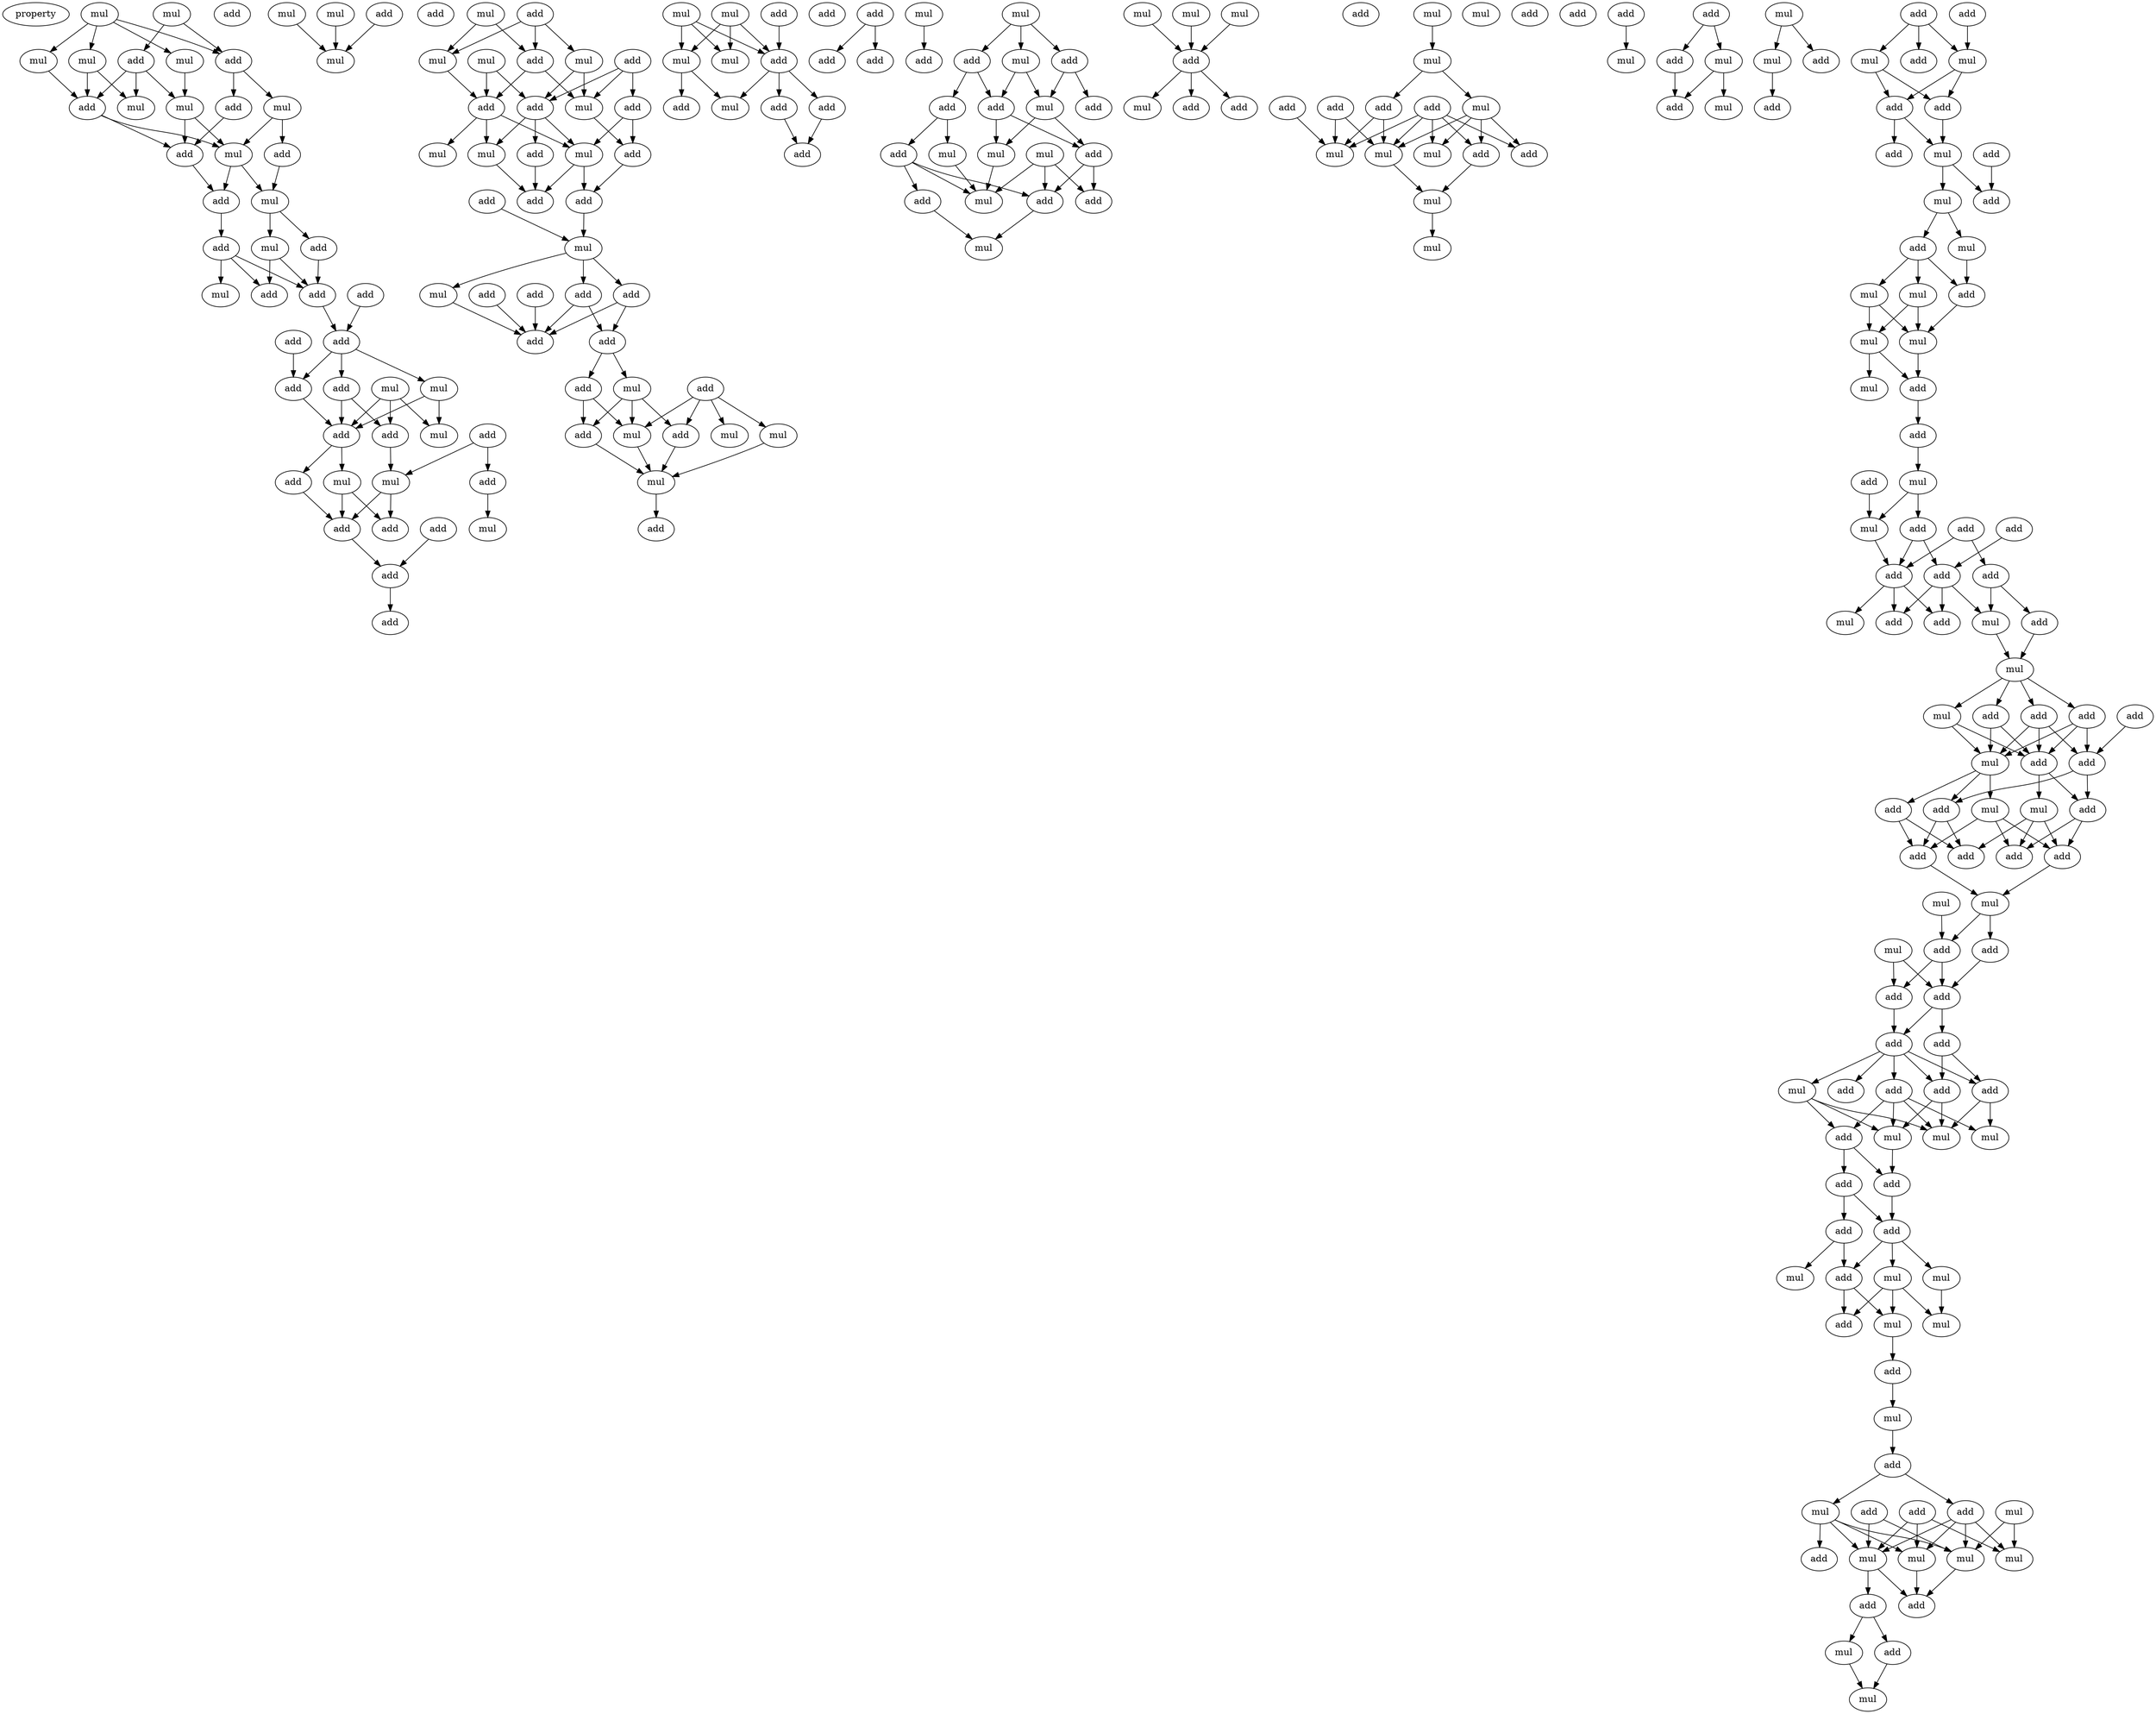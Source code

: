 digraph {
    node [fontcolor=black]
    property [mul=2,lf=1.7]
    0 [ label = mul ];
    1 [ label = mul ];
    2 [ label = add ];
    3 [ label = mul ];
    4 [ label = mul ];
    5 [ label = add ];
    6 [ label = mul ];
    7 [ label = mul ];
    8 [ label = add ];
    9 [ label = mul ];
    10 [ label = add ];
    11 [ label = mul ];
    12 [ label = add ];
    13 [ label = mul ];
    14 [ label = add ];
    15 [ label = add ];
    16 [ label = mul ];
    17 [ label = mul ];
    18 [ label = add ];
    19 [ label = add ];
    20 [ label = add ];
    21 [ label = mul ];
    22 [ label = add ];
    23 [ label = add ];
    24 [ label = add ];
    25 [ label = add ];
    26 [ label = add ];
    27 [ label = mul ];
    28 [ label = mul ];
    29 [ label = add ];
    30 [ label = mul ];
    31 [ label = add ];
    32 [ label = add ];
    33 [ label = add ];
    34 [ label = add ];
    35 [ label = mul ];
    36 [ label = mul ];
    37 [ label = add ];
    38 [ label = add ];
    39 [ label = add ];
    40 [ label = add ];
    41 [ label = mul ];
    42 [ label = add ];
    43 [ label = add ];
    44 [ label = add ];
    45 [ label = mul ];
    46 [ label = mul ];
    47 [ label = add ];
    48 [ label = add ];
    49 [ label = mul ];
    50 [ label = mul ];
    51 [ label = add ];
    52 [ label = mul ];
    53 [ label = add ];
    54 [ label = mul ];
    55 [ label = add ];
    56 [ label = mul ];
    57 [ label = add ];
    58 [ label = add ];
    59 [ label = mul ];
    60 [ label = add ];
    61 [ label = add ];
    62 [ label = mul ];
    63 [ label = mul ];
    64 [ label = add ];
    65 [ label = mul ];
    66 [ label = add ];
    67 [ label = add ];
    68 [ label = add ];
    69 [ label = mul ];
    70 [ label = add ];
    71 [ label = add ];
    72 [ label = mul ];
    73 [ label = add ];
    74 [ label = add ];
    75 [ label = add ];
    76 [ label = add ];
    77 [ label = add ];
    78 [ label = mul ];
    79 [ label = add ];
    80 [ label = mul ];
    81 [ label = add ];
    82 [ label = mul ];
    83 [ label = mul ];
    84 [ label = add ];
    85 [ label = mul ];
    86 [ label = add ];
    87 [ label = mul ];
    88 [ label = mul ];
    89 [ label = add ];
    90 [ label = mul ];
    91 [ label = add ];
    92 [ label = mul ];
    93 [ label = mul ];
    94 [ label = add ];
    95 [ label = add ];
    96 [ label = add ];
    97 [ label = add ];
    98 [ label = add ];
    99 [ label = add ];
    100 [ label = mul ];
    101 [ label = add ];
    102 [ label = add ];
    103 [ label = add ];
    104 [ label = mul ];
    105 [ label = add ];
    106 [ label = add ];
    107 [ label = mul ];
    108 [ label = add ];
    109 [ label = mul ];
    110 [ label = add ];
    111 [ label = add ];
    112 [ label = mul ];
    113 [ label = add ];
    114 [ label = mul ];
    115 [ label = mul ];
    116 [ label = add ];
    117 [ label = add ];
    118 [ label = add ];
    119 [ label = add ];
    120 [ label = mul ];
    121 [ label = mul ];
    122 [ label = mul ];
    123 [ label = mul ];
    124 [ label = add ];
    125 [ label = mul ];
    126 [ label = add ];
    127 [ label = mul ];
    128 [ label = mul ];
    129 [ label = add ];
    130 [ label = add ];
    131 [ label = mul ];
    132 [ label = mul ];
    133 [ label = add ];
    134 [ label = add ];
    135 [ label = add ];
    136 [ label = add ];
    137 [ label = mul ];
    138 [ label = mul ];
    139 [ label = mul ];
    140 [ label = add ];
    141 [ label = add ];
    142 [ label = mul ];
    143 [ label = mul ];
    144 [ label = mul ];
    145 [ label = add ];
    146 [ label = add ];
    147 [ label = add ];
    148 [ label = mul ];
    149 [ label = add ];
    150 [ label = mul ];
    151 [ label = mul ];
    152 [ label = add ];
    153 [ label = add ];
    154 [ label = mul ];
    155 [ label = mul ];
    156 [ label = add ];
    157 [ label = add ];
    158 [ label = add ];
    159 [ label = add ];
    160 [ label = add ];
    161 [ label = mul ];
    162 [ label = mul ];
    163 [ label = add ];
    164 [ label = add ];
    165 [ label = add ];
    166 [ label = mul ];
    167 [ label = add ];
    168 [ label = mul ];
    169 [ label = add ];
    170 [ label = add ];
    171 [ label = mul ];
    172 [ label = mul ];
    173 [ label = add ];
    174 [ label = mul ];
    175 [ label = mul ];
    176 [ label = mul ];
    177 [ label = add ];
    178 [ label = mul ];
    179 [ label = add ];
    180 [ label = add ];
    181 [ label = mul ];
    182 [ label = mul ];
    183 [ label = add ];
    184 [ label = add ];
    185 [ label = add ];
    186 [ label = add ];
    187 [ label = add ];
    188 [ label = add ];
    189 [ label = add ];
    190 [ label = add ];
    191 [ label = add ];
    192 [ label = mul ];
    193 [ label = mul ];
    194 [ label = mul ];
    195 [ label = add ];
    196 [ label = mul ];
    197 [ label = add ];
    198 [ label = add ];
    199 [ label = add ];
    200 [ label = add ];
    201 [ label = mul ];
    202 [ label = add ];
    203 [ label = add ];
    204 [ label = add ];
    205 [ label = mul ];
    206 [ label = add ];
    207 [ label = mul ];
    208 [ label = add ];
    209 [ label = add ];
    210 [ label = add ];
    211 [ label = add ];
    212 [ label = mul ];
    213 [ label = mul ];
    214 [ label = mul ];
    215 [ label = add ];
    216 [ label = add ];
    217 [ label = add ];
    218 [ label = add ];
    219 [ label = add ];
    220 [ label = add ];
    221 [ label = add ];
    222 [ label = add ];
    223 [ label = add ];
    224 [ label = add ];
    225 [ label = mul ];
    226 [ label = mul ];
    227 [ label = add ];
    228 [ label = mul ];
    229 [ label = mul ];
    230 [ label = add ];
    231 [ label = add ];
    232 [ label = add ];
    233 [ label = add ];
    234 [ label = mul ];
    235 [ label = mul ];
    236 [ label = mul ];
    237 [ label = add ];
    238 [ label = mul ];
    239 [ label = mul ];
    240 [ label = add ];
    241 [ label = add ];
    242 [ label = mul ];
    243 [ label = add ];
    244 [ label = add ];
    245 [ label = add ];
    246 [ label = add ];
    247 [ label = mul ];
    248 [ label = mul ];
    249 [ label = mul ];
    250 [ label = add ];
    251 [ label = mul ];
    252 [ label = mul ];
    253 [ label = mul ];
    254 [ label = add ];
    255 [ label = add ];
    256 [ label = mul ];
    257 [ label = add ];
    258 [ label = mul ];
    0 -> 2 [ name = 0 ];
    0 -> 3 [ name = 1 ];
    0 -> 4 [ name = 2 ];
    0 -> 6 [ name = 3 ];
    1 -> 2 [ name = 4 ];
    1 -> 5 [ name = 5 ];
    2 -> 8 [ name = 6 ];
    2 -> 9 [ name = 7 ];
    3 -> 10 [ name = 8 ];
    4 -> 11 [ name = 9 ];
    5 -> 7 [ name = 10 ];
    5 -> 10 [ name = 11 ];
    5 -> 11 [ name = 12 ];
    6 -> 7 [ name = 13 ];
    6 -> 10 [ name = 14 ];
    8 -> 12 [ name = 15 ];
    9 -> 13 [ name = 16 ];
    9 -> 14 [ name = 17 ];
    10 -> 12 [ name = 18 ];
    10 -> 13 [ name = 19 ];
    11 -> 12 [ name = 20 ];
    11 -> 13 [ name = 21 ];
    12 -> 15 [ name = 22 ];
    13 -> 15 [ name = 23 ];
    13 -> 16 [ name = 24 ];
    14 -> 16 [ name = 25 ];
    15 -> 18 [ name = 26 ];
    16 -> 17 [ name = 27 ];
    16 -> 19 [ name = 28 ];
    17 -> 20 [ name = 29 ];
    17 -> 22 [ name = 30 ];
    18 -> 20 [ name = 31 ];
    18 -> 21 [ name = 32 ];
    18 -> 22 [ name = 33 ];
    19 -> 20 [ name = 34 ];
    20 -> 25 [ name = 35 ];
    23 -> 25 [ name = 36 ];
    24 -> 29 [ name = 37 ];
    25 -> 26 [ name = 38 ];
    25 -> 27 [ name = 39 ];
    25 -> 29 [ name = 40 ];
    26 -> 31 [ name = 41 ];
    26 -> 33 [ name = 42 ];
    27 -> 30 [ name = 43 ];
    27 -> 33 [ name = 44 ];
    28 -> 30 [ name = 45 ];
    28 -> 31 [ name = 46 ];
    28 -> 33 [ name = 47 ];
    29 -> 33 [ name = 48 ];
    31 -> 36 [ name = 49 ];
    32 -> 36 [ name = 50 ];
    32 -> 37 [ name = 51 ];
    33 -> 34 [ name = 52 ];
    33 -> 35 [ name = 53 ];
    34 -> 40 [ name = 54 ];
    35 -> 38 [ name = 55 ];
    35 -> 40 [ name = 56 ];
    36 -> 38 [ name = 57 ];
    36 -> 40 [ name = 58 ];
    37 -> 41 [ name = 59 ];
    39 -> 42 [ name = 60 ];
    40 -> 42 [ name = 61 ];
    42 -> 43 [ name = 62 ];
    45 -> 49 [ name = 63 ];
    46 -> 49 [ name = 64 ];
    48 -> 49 [ name = 65 ];
    50 -> 52 [ name = 66 ];
    50 -> 55 [ name = 67 ];
    51 -> 52 [ name = 68 ];
    51 -> 55 [ name = 69 ];
    51 -> 56 [ name = 70 ];
    52 -> 57 [ name = 71 ];
    53 -> 58 [ name = 72 ];
    53 -> 59 [ name = 73 ];
    53 -> 60 [ name = 74 ];
    54 -> 57 [ name = 75 ];
    54 -> 60 [ name = 76 ];
    55 -> 57 [ name = 77 ];
    55 -> 59 [ name = 78 ];
    56 -> 59 [ name = 79 ];
    56 -> 60 [ name = 80 ];
    57 -> 62 [ name = 81 ];
    57 -> 63 [ name = 82 ];
    57 -> 65 [ name = 83 ];
    58 -> 62 [ name = 84 ];
    58 -> 64 [ name = 85 ];
    59 -> 64 [ name = 86 ];
    60 -> 61 [ name = 87 ];
    60 -> 62 [ name = 88 ];
    60 -> 63 [ name = 89 ];
    61 -> 67 [ name = 90 ];
    62 -> 67 [ name = 91 ];
    62 -> 68 [ name = 92 ];
    63 -> 67 [ name = 93 ];
    64 -> 68 [ name = 94 ];
    66 -> 69 [ name = 95 ];
    68 -> 69 [ name = 96 ];
    69 -> 71 [ name = 97 ];
    69 -> 72 [ name = 98 ];
    69 -> 74 [ name = 99 ];
    70 -> 75 [ name = 100 ];
    71 -> 75 [ name = 101 ];
    71 -> 76 [ name = 102 ];
    72 -> 75 [ name = 103 ];
    73 -> 75 [ name = 104 ];
    74 -> 75 [ name = 105 ];
    74 -> 76 [ name = 106 ];
    76 -> 77 [ name = 107 ];
    76 -> 78 [ name = 108 ];
    77 -> 80 [ name = 109 ];
    77 -> 81 [ name = 110 ];
    78 -> 80 [ name = 111 ];
    78 -> 81 [ name = 112 ];
    78 -> 84 [ name = 113 ];
    79 -> 80 [ name = 114 ];
    79 -> 82 [ name = 115 ];
    79 -> 83 [ name = 116 ];
    79 -> 84 [ name = 117 ];
    80 -> 85 [ name = 118 ];
    81 -> 85 [ name = 119 ];
    83 -> 85 [ name = 120 ];
    84 -> 85 [ name = 121 ];
    85 -> 86 [ name = 122 ];
    87 -> 90 [ name = 123 ];
    87 -> 91 [ name = 124 ];
    87 -> 92 [ name = 125 ];
    88 -> 90 [ name = 126 ];
    88 -> 91 [ name = 127 ];
    88 -> 92 [ name = 128 ];
    89 -> 91 [ name = 129 ];
    91 -> 93 [ name = 130 ];
    91 -> 94 [ name = 131 ];
    91 -> 96 [ name = 132 ];
    92 -> 93 [ name = 133 ];
    92 -> 95 [ name = 134 ];
    94 -> 98 [ name = 135 ];
    96 -> 98 [ name = 136 ];
    99 -> 101 [ name = 137 ];
    99 -> 102 [ name = 138 ];
    100 -> 103 [ name = 139 ];
    104 -> 105 [ name = 140 ];
    104 -> 106 [ name = 141 ];
    104 -> 107 [ name = 142 ];
    105 -> 110 [ name = 143 ];
    105 -> 111 [ name = 144 ];
    106 -> 108 [ name = 145 ];
    106 -> 109 [ name = 146 ];
    107 -> 109 [ name = 147 ];
    107 -> 111 [ name = 148 ];
    109 -> 114 [ name = 149 ];
    109 -> 116 [ name = 150 ];
    110 -> 112 [ name = 151 ];
    110 -> 113 [ name = 152 ];
    111 -> 114 [ name = 153 ];
    111 -> 116 [ name = 154 ];
    112 -> 120 [ name = 155 ];
    113 -> 118 [ name = 156 ];
    113 -> 119 [ name = 157 ];
    113 -> 120 [ name = 158 ];
    114 -> 120 [ name = 159 ];
    115 -> 117 [ name = 160 ];
    115 -> 118 [ name = 161 ];
    115 -> 120 [ name = 162 ];
    116 -> 117 [ name = 163 ];
    116 -> 118 [ name = 164 ];
    118 -> 121 [ name = 165 ];
    119 -> 121 [ name = 166 ];
    122 -> 126 [ name = 167 ];
    123 -> 126 [ name = 168 ];
    125 -> 126 [ name = 169 ];
    126 -> 127 [ name = 170 ];
    126 -> 129 [ name = 171 ];
    126 -> 130 [ name = 172 ];
    128 -> 131 [ name = 173 ];
    131 -> 132 [ name = 174 ];
    131 -> 133 [ name = 175 ];
    132 -> 137 [ name = 176 ];
    132 -> 139 [ name = 177 ];
    132 -> 140 [ name = 178 ];
    132 -> 141 [ name = 179 ];
    133 -> 138 [ name = 180 ];
    133 -> 139 [ name = 181 ];
    134 -> 138 [ name = 182 ];
    135 -> 137 [ name = 183 ];
    135 -> 138 [ name = 184 ];
    135 -> 139 [ name = 185 ];
    135 -> 140 [ name = 186 ];
    135 -> 141 [ name = 187 ];
    136 -> 138 [ name = 188 ];
    136 -> 139 [ name = 189 ];
    139 -> 142 [ name = 190 ];
    141 -> 142 [ name = 191 ];
    142 -> 144 [ name = 192 ];
    147 -> 148 [ name = 193 ];
    149 -> 150 [ name = 194 ];
    149 -> 152 [ name = 195 ];
    150 -> 153 [ name = 196 ];
    150 -> 155 [ name = 197 ];
    151 -> 154 [ name = 198 ];
    151 -> 156 [ name = 199 ];
    152 -> 153 [ name = 200 ];
    154 -> 157 [ name = 201 ];
    158 -> 160 [ name = 202 ];
    158 -> 161 [ name = 203 ];
    158 -> 162 [ name = 204 ];
    159 -> 162 [ name = 205 ];
    161 -> 163 [ name = 206 ];
    161 -> 164 [ name = 207 ];
    162 -> 163 [ name = 208 ];
    162 -> 164 [ name = 209 ];
    163 -> 165 [ name = 210 ];
    163 -> 166 [ name = 211 ];
    164 -> 166 [ name = 212 ];
    166 -> 168 [ name = 213 ];
    166 -> 169 [ name = 214 ];
    167 -> 169 [ name = 215 ];
    168 -> 170 [ name = 216 ];
    168 -> 171 [ name = 217 ];
    170 -> 172 [ name = 218 ];
    170 -> 173 [ name = 219 ];
    170 -> 174 [ name = 220 ];
    171 -> 173 [ name = 221 ];
    172 -> 175 [ name = 222 ];
    172 -> 176 [ name = 223 ];
    173 -> 176 [ name = 224 ];
    174 -> 175 [ name = 225 ];
    174 -> 176 [ name = 226 ];
    175 -> 177 [ name = 227 ];
    175 -> 178 [ name = 228 ];
    176 -> 177 [ name = 229 ];
    177 -> 179 [ name = 230 ];
    179 -> 181 [ name = 231 ];
    180 -> 182 [ name = 232 ];
    181 -> 182 [ name = 233 ];
    181 -> 183 [ name = 234 ];
    182 -> 187 [ name = 235 ];
    183 -> 186 [ name = 236 ];
    183 -> 187 [ name = 237 ];
    184 -> 186 [ name = 238 ];
    185 -> 187 [ name = 239 ];
    185 -> 188 [ name = 240 ];
    186 -> 189 [ name = 241 ];
    186 -> 190 [ name = 242 ];
    186 -> 192 [ name = 243 ];
    187 -> 189 [ name = 244 ];
    187 -> 190 [ name = 245 ];
    187 -> 193 [ name = 246 ];
    188 -> 191 [ name = 247 ];
    188 -> 192 [ name = 248 ];
    191 -> 194 [ name = 249 ];
    192 -> 194 [ name = 250 ];
    194 -> 195 [ name = 251 ];
    194 -> 196 [ name = 252 ];
    194 -> 197 [ name = 253 ];
    194 -> 198 [ name = 254 ];
    195 -> 200 [ name = 255 ];
    195 -> 201 [ name = 256 ];
    195 -> 202 [ name = 257 ];
    196 -> 201 [ name = 258 ];
    196 -> 202 [ name = 259 ];
    197 -> 201 [ name = 260 ];
    197 -> 202 [ name = 261 ];
    198 -> 200 [ name = 262 ];
    198 -> 201 [ name = 263 ];
    198 -> 202 [ name = 264 ];
    199 -> 200 [ name = 265 ];
    200 -> 204 [ name = 266 ];
    200 -> 206 [ name = 267 ];
    201 -> 203 [ name = 268 ];
    201 -> 206 [ name = 269 ];
    201 -> 207 [ name = 270 ];
    202 -> 204 [ name = 271 ];
    202 -> 205 [ name = 272 ];
    203 -> 208 [ name = 273 ];
    203 -> 209 [ name = 274 ];
    204 -> 210 [ name = 275 ];
    204 -> 211 [ name = 276 ];
    205 -> 208 [ name = 277 ];
    205 -> 210 [ name = 278 ];
    205 -> 211 [ name = 279 ];
    206 -> 208 [ name = 280 ];
    206 -> 209 [ name = 281 ];
    207 -> 209 [ name = 282 ];
    207 -> 210 [ name = 283 ];
    207 -> 211 [ name = 284 ];
    209 -> 213 [ name = 285 ];
    211 -> 213 [ name = 286 ];
    212 -> 215 [ name = 287 ];
    213 -> 215 [ name = 288 ];
    213 -> 216 [ name = 289 ];
    214 -> 217 [ name = 290 ];
    214 -> 218 [ name = 291 ];
    215 -> 217 [ name = 292 ];
    215 -> 218 [ name = 293 ];
    216 -> 218 [ name = 294 ];
    217 -> 219 [ name = 295 ];
    218 -> 219 [ name = 296 ];
    218 -> 220 [ name = 297 ];
    219 -> 221 [ name = 298 ];
    219 -> 222 [ name = 299 ];
    219 -> 223 [ name = 300 ];
    219 -> 224 [ name = 301 ];
    219 -> 225 [ name = 302 ];
    220 -> 221 [ name = 303 ];
    220 -> 223 [ name = 304 ];
    221 -> 228 [ name = 305 ];
    221 -> 229 [ name = 306 ];
    223 -> 226 [ name = 307 ];
    223 -> 229 [ name = 308 ];
    224 -> 226 [ name = 309 ];
    224 -> 227 [ name = 310 ];
    224 -> 228 [ name = 311 ];
    224 -> 229 [ name = 312 ];
    225 -> 227 [ name = 313 ];
    225 -> 228 [ name = 314 ];
    225 -> 229 [ name = 315 ];
    227 -> 230 [ name = 316 ];
    227 -> 231 [ name = 317 ];
    228 -> 231 [ name = 318 ];
    230 -> 232 [ name = 319 ];
    230 -> 233 [ name = 320 ];
    231 -> 233 [ name = 321 ];
    232 -> 234 [ name = 322 ];
    232 -> 237 [ name = 323 ];
    233 -> 235 [ name = 324 ];
    233 -> 236 [ name = 325 ];
    233 -> 237 [ name = 326 ];
    235 -> 238 [ name = 327 ];
    235 -> 239 [ name = 328 ];
    235 -> 240 [ name = 329 ];
    236 -> 238 [ name = 330 ];
    237 -> 239 [ name = 331 ];
    237 -> 240 [ name = 332 ];
    239 -> 241 [ name = 333 ];
    241 -> 242 [ name = 334 ];
    242 -> 243 [ name = 335 ];
    243 -> 245 [ name = 336 ];
    243 -> 247 [ name = 337 ];
    244 -> 249 [ name = 338 ];
    244 -> 251 [ name = 339 ];
    244 -> 252 [ name = 340 ];
    245 -> 249 [ name = 341 ];
    245 -> 251 [ name = 342 ];
    245 -> 252 [ name = 343 ];
    245 -> 253 [ name = 344 ];
    246 -> 252 [ name = 345 ];
    246 -> 253 [ name = 346 ];
    247 -> 250 [ name = 347 ];
    247 -> 251 [ name = 348 ];
    247 -> 252 [ name = 349 ];
    247 -> 253 [ name = 350 ];
    248 -> 249 [ name = 351 ];
    248 -> 253 [ name = 352 ];
    251 -> 255 [ name = 353 ];
    252 -> 254 [ name = 354 ];
    252 -> 255 [ name = 355 ];
    253 -> 255 [ name = 356 ];
    254 -> 256 [ name = 357 ];
    254 -> 257 [ name = 358 ];
    256 -> 258 [ name = 359 ];
    257 -> 258 [ name = 360 ];
}
